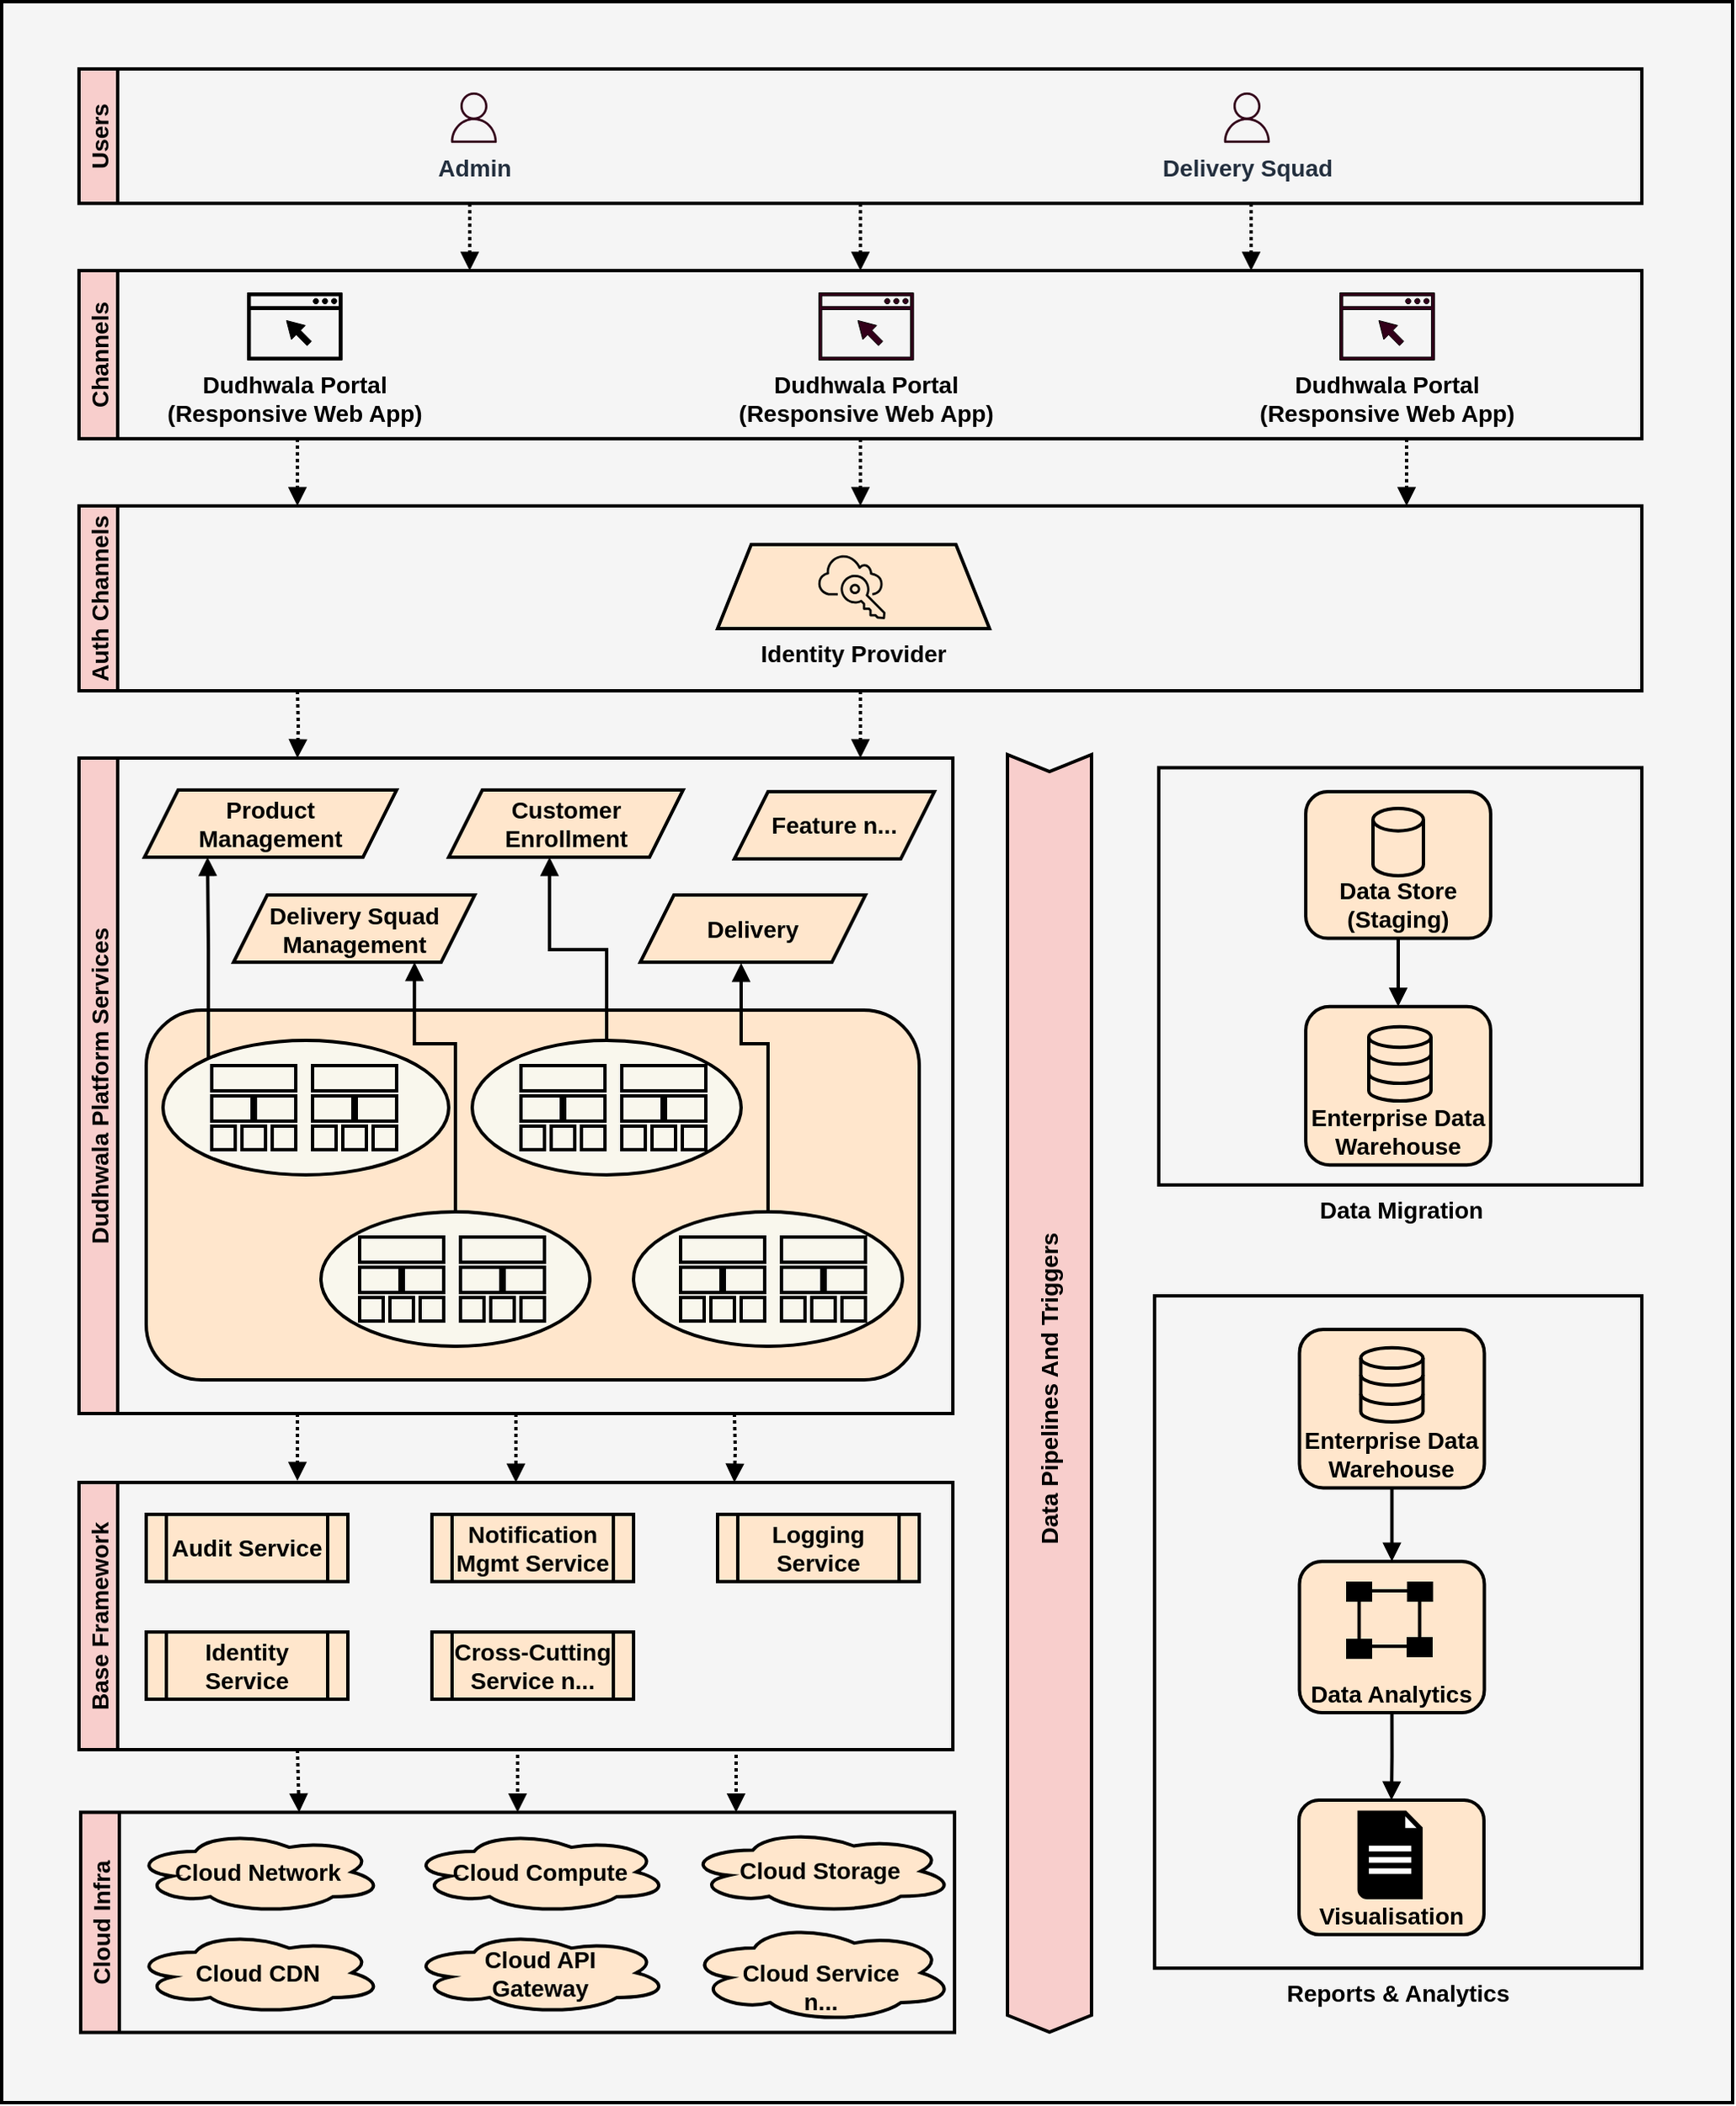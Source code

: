 <mxfile>
    <diagram id="JbyR6IlPqAX62n-xWFW8" name="Page-1">
        <mxGraphModel dx="556" dy="546" grid="1" gridSize="10" guides="1" tooltips="1" connect="1" arrows="1" fold="1" page="1" pageScale="1" pageWidth="827" pageHeight="1169" math="0" shadow="0">
            <root>
                <mxCell id="0"/>
                <mxCell id="1" parent="0"/>
                <mxCell id="o24XuK63UDQuEkNAiOs7-57" value="" style="rounded=0;whiteSpace=wrap;html=1;labelBorderColor=none;fillStyle=solid;strokeColor=#000000;strokeWidth=2;fontFamily=Helvetica;fontSize=14;fontColor=#333333;fillColor=#f5f5f5;fontStyle=1" parent="1" vertex="1">
                    <mxGeometry x="54" y="10" width="1030" height="1250" as="geometry"/>
                </mxCell>
                <mxCell id="dCYVfvfBqd2NlbiFJZVF-13" value="" style="edgeStyle=orthogonalEdgeStyle;rounded=0;orthogonalLoop=1;jettySize=auto;html=1;entryX=0.25;entryY=0;entryDx=0;entryDy=0;exitX=0.25;exitY=1;exitDx=0;exitDy=0;dashed=1;endArrow=block;endFill=1;sketch=0;fontFamily=Helvetica;fontSize=14;strokeColor=#000000;strokeWidth=2;dashPattern=1 1;fontStyle=1" parent="1" source="dCYVfvfBqd2NlbiFJZVF-7" target="dCYVfvfBqd2NlbiFJZVF-8" edge="1">
                    <mxGeometry relative="1" as="geometry"/>
                </mxCell>
                <mxCell id="dCYVfvfBqd2NlbiFJZVF-7" value="Users" style="swimlane;horizontal=0;fontStyle=1;sketch=0;fontFamily=Helvetica;fillColor=#f8cecc;strokeColor=#000000;fontSize=14;strokeWidth=2;" parent="1" vertex="1">
                    <mxGeometry x="100" y="50" width="930" height="80" as="geometry">
                        <mxRectangle x="100" y="50" width="30" height="60" as="alternateBounds"/>
                    </mxGeometry>
                </mxCell>
                <mxCell id="dCYVfvfBqd2NlbiFJZVF-23" value="Admin" style="sketch=0;outlineConnect=0;fontColor=#232F3E;gradientColor=none;fillColor=#33001A;strokeColor=#000000;dashed=0;verticalLabelPosition=bottom;verticalAlign=top;align=center;html=1;fontSize=14;fontStyle=1;aspect=fixed;pointerEvents=1;shape=mxgraph.aws4.user;fontFamily=Helvetica;strokeWidth=2;" parent="dCYVfvfBqd2NlbiFJZVF-7" vertex="1">
                    <mxGeometry x="220" y="14" width="30" height="30" as="geometry"/>
                </mxCell>
                <mxCell id="dCYVfvfBqd2NlbiFJZVF-24" value="Delivery Squad" style="sketch=0;outlineConnect=0;fontColor=#232F3E;gradientColor=none;fillColor=#33001A;strokeColor=#000000;dashed=0;verticalLabelPosition=bottom;verticalAlign=top;align=center;html=1;fontSize=14;fontStyle=1;aspect=fixed;pointerEvents=1;shape=mxgraph.aws4.user;fontFamily=Helvetica;strokeWidth=2;" parent="dCYVfvfBqd2NlbiFJZVF-7" vertex="1">
                    <mxGeometry x="680" y="14" width="30" height="30" as="geometry"/>
                </mxCell>
                <mxCell id="dCYVfvfBqd2NlbiFJZVF-8" value="Channels" style="swimlane;horizontal=0;fontStyle=1;sketch=0;fontFamily=Helvetica;fillColor=#f8cecc;strokeColor=#000000;fontSize=14;strokeWidth=2;" parent="1" vertex="1">
                    <mxGeometry x="100" y="170" width="930" height="100" as="geometry">
                        <mxRectangle x="100" y="170" width="30" height="60" as="alternateBounds"/>
                    </mxGeometry>
                </mxCell>
                <mxCell id="dCYVfvfBqd2NlbiFJZVF-32" value="Dudhwala Portal &lt;br&gt;(Responsive Web App)" style="sketch=0;pointerEvents=1;shadow=0;dashed=0;html=1;strokeColor=#000000;fillColor=#000000;aspect=fixed;labelPosition=center;verticalLabelPosition=bottom;verticalAlign=top;align=center;outlineConnect=0;shape=mxgraph.vvd.web_browser;fillStyle=solid;fontFamily=Helvetica;fontSize=14;strokeWidth=0.5;fontStyle=1" parent="dCYVfvfBqd2NlbiFJZVF-8" vertex="1">
                    <mxGeometry x="100" y="13" width="56.34" height="40" as="geometry"/>
                </mxCell>
                <mxCell id="o24XuK63UDQuEkNAiOs7-1" value="Dudhwala Portal&lt;br&gt;(Responsive Web App)" style="sketch=0;pointerEvents=1;shadow=0;dashed=0;html=1;strokeColor=#000000;fillColor=#33001A;aspect=fixed;labelPosition=center;verticalLabelPosition=bottom;verticalAlign=top;align=center;outlineConnect=0;shape=mxgraph.vvd.web_browser;fillStyle=solid;fontFamily=Helvetica;fontSize=14;strokeWidth=0.5;fontStyle=1" parent="dCYVfvfBqd2NlbiFJZVF-8" vertex="1">
                    <mxGeometry x="750" y="13" width="56.34" height="40" as="geometry"/>
                </mxCell>
                <mxCell id="o24XuK63UDQuEkNAiOs7-41" value="Dudhwala Portal&lt;br&gt;(Responsive Web App)" style="sketch=0;pointerEvents=1;shadow=0;dashed=0;html=1;strokeColor=#000000;fillColor=#33001A;aspect=fixed;labelPosition=center;verticalLabelPosition=bottom;verticalAlign=top;align=center;outlineConnect=0;shape=mxgraph.vvd.web_browser;fillStyle=solid;fontFamily=Helvetica;fontSize=14;strokeWidth=0.5;fontStyle=1" parent="dCYVfvfBqd2NlbiFJZVF-8" vertex="1">
                    <mxGeometry x="440" y="13" width="56.34" height="40" as="geometry"/>
                </mxCell>
                <mxCell id="dCYVfvfBqd2NlbiFJZVF-14" value="" style="edgeStyle=orthogonalEdgeStyle;rounded=0;orthogonalLoop=1;jettySize=auto;html=1;exitX=0.5;exitY=1;exitDx=0;exitDy=0;entryX=0.5;entryY=0;entryDx=0;entryDy=0;dashed=1;endArrow=block;endFill=1;sketch=0;fontFamily=Helvetica;fontSize=14;strokeColor=#000000;strokeWidth=2;dashPattern=1 1;fontStyle=1" parent="1" source="dCYVfvfBqd2NlbiFJZVF-7" target="dCYVfvfBqd2NlbiFJZVF-8" edge="1">
                    <mxGeometry relative="1" as="geometry">
                        <mxPoint x="240" y="150" as="sourcePoint"/>
                        <mxPoint x="290" y="160" as="targetPoint"/>
                        <Array as="points">
                            <mxPoint x="565" y="130"/>
                            <mxPoint x="565" y="170"/>
                        </Array>
                    </mxGeometry>
                </mxCell>
                <mxCell id="dCYVfvfBqd2NlbiFJZVF-16" value="Dudhwala Platform Services" style="swimlane;horizontal=0;fontStyle=1;fontSize=14;sketch=0;fontFamily=Helvetica;fillColor=#f8cecc;strokeColor=#000000;strokeWidth=2;" parent="1" vertex="1">
                    <mxGeometry x="100" y="460" width="520" height="390" as="geometry">
                        <mxRectangle x="100" y="170" width="30" height="60" as="alternateBounds"/>
                    </mxGeometry>
                </mxCell>
                <mxCell id="j7dnmn5wsTtFB2skk1Vw-63" value="Product &lt;br&gt;Management" style="shape=parallelogram;perimeter=parallelogramPerimeter;whiteSpace=wrap;html=1;fixedSize=1;rounded=0;glass=0;sketch=0;curveFitting=0.95;strokeWidth=2;fontFamily=Helvetica;fillColor=#ffe6cc;fontSize=14;strokeColor=#000000;fontStyle=1" parent="dCYVfvfBqd2NlbiFJZVF-16" vertex="1">
                    <mxGeometry x="39" y="19" width="150" height="40" as="geometry"/>
                </mxCell>
                <mxCell id="j7dnmn5wsTtFB2skk1Vw-64" value="Delivery Squad Management" style="shape=parallelogram;perimeter=parallelogramPerimeter;whiteSpace=wrap;html=1;fixedSize=1;rounded=0;glass=0;sketch=0;curveFitting=0.95;strokeWidth=2;fontFamily=Helvetica;fillColor=#ffe6cc;fontSize=14;strokeColor=#000000;fontStyle=1" parent="dCYVfvfBqd2NlbiFJZVF-16" vertex="1">
                    <mxGeometry x="92" y="81.5" width="143.5" height="40" as="geometry"/>
                </mxCell>
                <mxCell id="j7dnmn5wsTtFB2skk1Vw-65" value="Customer Enrollment" style="shape=parallelogram;perimeter=parallelogramPerimeter;whiteSpace=wrap;html=1;fixedSize=1;rounded=0;glass=0;sketch=0;curveFitting=0.95;strokeWidth=2;fontFamily=Helvetica;fillColor=#ffe6cc;fontSize=14;strokeColor=#000000;fontStyle=1" parent="dCYVfvfBqd2NlbiFJZVF-16" vertex="1">
                    <mxGeometry x="220" y="19" width="139.5" height="40" as="geometry"/>
                </mxCell>
                <mxCell id="j7dnmn5wsTtFB2skk1Vw-66" value="Delivery" style="shape=parallelogram;perimeter=parallelogramPerimeter;whiteSpace=wrap;html=1;fixedSize=1;rounded=0;glass=0;sketch=0;curveFitting=0.95;strokeWidth=2;fontFamily=Helvetica;fillColor=#ffe6cc;fontSize=14;strokeColor=#000000;fontStyle=1" parent="dCYVfvfBqd2NlbiFJZVF-16" vertex="1">
                    <mxGeometry x="334" y="81.5" width="134" height="40" as="geometry"/>
                </mxCell>
                <mxCell id="j7dnmn5wsTtFB2skk1Vw-1" value="" style="rounded=1;whiteSpace=wrap;html=1;sketch=0;spacing=2;strokeWidth=2;glass=0;curveFitting=0.95;fillColor=#ffe6cc;fontFamily=Helvetica;fontSize=14;strokeColor=#000000;fontStyle=1" parent="dCYVfvfBqd2NlbiFJZVF-16" vertex="1">
                    <mxGeometry x="40" y="150" width="460" height="220" as="geometry"/>
                </mxCell>
                <mxCell id="j7dnmn5wsTtFB2skk1Vw-67" value="" style="edgeStyle=orthogonalEdgeStyle;rounded=0;orthogonalLoop=1;jettySize=auto;html=1;sketch=0;fillColor=none;fontFamily=Helvetica;endArrow=block;endFill=1;fontSize=14;strokeColor=#000000;strokeWidth=2;fontStyle=1;exitX=0;exitY=0;exitDx=0;exitDy=0;entryX=0.25;entryY=1;entryDx=0;entryDy=0;" parent="dCYVfvfBqd2NlbiFJZVF-16" source="dCYVfvfBqd2NlbiFJZVF-63" target="j7dnmn5wsTtFB2skk1Vw-63" edge="1">
                    <mxGeometry relative="1" as="geometry">
                        <mxPoint x="120" y="160" as="sourcePoint"/>
                        <Array as="points">
                            <mxPoint x="77" y="180"/>
                            <mxPoint x="77" y="114"/>
                        </Array>
                    </mxGeometry>
                </mxCell>
                <mxCell id="dCYVfvfBqd2NlbiFJZVF-63" value="" style="ellipse;whiteSpace=wrap;html=1;sketch=0;fillStyle=solid;fontFamily=Helvetica;fontSize=14;fillColor=#f9f7ed;strokeColor=#000000;strokeWidth=2;fontStyle=1" parent="dCYVfvfBqd2NlbiFJZVF-16" vertex="1">
                    <mxGeometry x="50" y="168" width="170" height="80" as="geometry"/>
                </mxCell>
                <mxCell id="j7dnmn5wsTtFB2skk1Vw-2" value="" style="rounded=0;whiteSpace=wrap;html=1;sketch=0;fillColor=none;fontFamily=Helvetica;fontSize=14;strokeColor=#000000;strokeWidth=2;fontStyle=1" parent="dCYVfvfBqd2NlbiFJZVF-16" vertex="1">
                    <mxGeometry x="79" y="183" width="50" height="15" as="geometry"/>
                </mxCell>
                <mxCell id="j7dnmn5wsTtFB2skk1Vw-6" value="" style="rounded=0;whiteSpace=wrap;html=1;sketch=0;fillColor=none;fontFamily=Helvetica;fontSize=14;strokeColor=#000000;strokeWidth=2;fontStyle=1" parent="dCYVfvfBqd2NlbiFJZVF-16" vertex="1">
                    <mxGeometry x="79" y="201" width="24" height="15" as="geometry"/>
                </mxCell>
                <mxCell id="j7dnmn5wsTtFB2skk1Vw-7" value="" style="rounded=0;whiteSpace=wrap;html=1;sketch=0;fillColor=none;fontFamily=Helvetica;fontSize=14;strokeColor=#000000;strokeWidth=2;fontStyle=1" parent="dCYVfvfBqd2NlbiFJZVF-16" vertex="1">
                    <mxGeometry x="105" y="201" width="24" height="15" as="geometry"/>
                </mxCell>
                <mxCell id="j7dnmn5wsTtFB2skk1Vw-17" value="" style="rounded=0;whiteSpace=wrap;html=1;sketch=0;fillColor=none;fontFamily=Helvetica;fontSize=14;strokeColor=#000000;strokeWidth=2;fontStyle=1" parent="dCYVfvfBqd2NlbiFJZVF-16" vertex="1">
                    <mxGeometry x="139" y="183" width="50" height="15" as="geometry"/>
                </mxCell>
                <mxCell id="j7dnmn5wsTtFB2skk1Vw-18" value="" style="rounded=0;whiteSpace=wrap;html=1;sketch=0;fillColor=none;fontFamily=Helvetica;fontSize=14;strokeColor=#000000;strokeWidth=2;fontStyle=1" parent="dCYVfvfBqd2NlbiFJZVF-16" vertex="1">
                    <mxGeometry x="139" y="201" width="24" height="15" as="geometry"/>
                </mxCell>
                <mxCell id="j7dnmn5wsTtFB2skk1Vw-19" value="" style="rounded=0;whiteSpace=wrap;html=1;sketch=0;fillColor=none;fontFamily=Helvetica;fontSize=14;strokeColor=#000000;strokeWidth=2;fontStyle=1" parent="dCYVfvfBqd2NlbiFJZVF-16" vertex="1">
                    <mxGeometry x="165" y="201" width="24" height="15" as="geometry"/>
                </mxCell>
                <mxCell id="j7dnmn5wsTtFB2skk1Vw-20" value="" style="rounded=0;whiteSpace=wrap;html=1;sketch=0;fillColor=none;fontFamily=Helvetica;fontSize=14;strokeColor=#000000;strokeWidth=2;fontStyle=1" parent="dCYVfvfBqd2NlbiFJZVF-16" vertex="1">
                    <mxGeometry x="139" y="219" width="14" height="14" as="geometry"/>
                </mxCell>
                <mxCell id="j7dnmn5wsTtFB2skk1Vw-21" value="" style="rounded=0;whiteSpace=wrap;html=1;sketch=0;fillColor=none;fontFamily=Helvetica;fontSize=14;strokeColor=#000000;strokeWidth=2;fontStyle=1" parent="dCYVfvfBqd2NlbiFJZVF-16" vertex="1">
                    <mxGeometry x="157" y="219" width="14" height="14" as="geometry"/>
                </mxCell>
                <mxCell id="j7dnmn5wsTtFB2skk1Vw-22" value="" style="rounded=0;whiteSpace=wrap;html=1;sketch=0;fillColor=none;fontFamily=Helvetica;fontSize=14;strokeColor=#000000;strokeWidth=2;fontStyle=1" parent="dCYVfvfBqd2NlbiFJZVF-16" vertex="1">
                    <mxGeometry x="175" y="219" width="14" height="14" as="geometry"/>
                </mxCell>
                <mxCell id="o24XuK63UDQuEkNAiOs7-49" style="edgeStyle=orthogonalEdgeStyle;rounded=0;sketch=0;orthogonalLoop=1;jettySize=auto;html=1;exitX=0.5;exitY=0;exitDx=0;exitDy=0;strokeColor=#000000;strokeWidth=2;fontFamily=Helvetica;fontSize=14;fontColor=default;endArrow=block;endFill=1;fontStyle=1;" parent="dCYVfvfBqd2NlbiFJZVF-16" source="j7dnmn5wsTtFB2skk1Vw-23" edge="1">
                    <mxGeometry relative="1" as="geometry">
                        <mxPoint x="280" y="59" as="targetPoint"/>
                        <Array as="points">
                            <mxPoint x="314" y="114"/>
                            <mxPoint x="280" y="114"/>
                            <mxPoint x="280" y="59"/>
                        </Array>
                    </mxGeometry>
                </mxCell>
                <mxCell id="j7dnmn5wsTtFB2skk1Vw-23" value="" style="ellipse;whiteSpace=wrap;html=1;sketch=0;fillStyle=solid;fontFamily=Helvetica;fontSize=14;fillColor=#f9f7ed;direction=east;strokeColor=#000000;strokeWidth=2;fontStyle=1" parent="dCYVfvfBqd2NlbiFJZVF-16" vertex="1">
                    <mxGeometry x="234" y="168" width="160" height="80" as="geometry"/>
                </mxCell>
                <mxCell id="j7dnmn5wsTtFB2skk1Vw-24" value="" style="rounded=0;whiteSpace=wrap;html=1;sketch=0;fillColor=none;fontFamily=Helvetica;fontSize=14;strokeColor=#000000;strokeWidth=2;fontStyle=1" parent="dCYVfvfBqd2NlbiFJZVF-16" vertex="1">
                    <mxGeometry x="263" y="183" width="50" height="15" as="geometry"/>
                </mxCell>
                <mxCell id="j7dnmn5wsTtFB2skk1Vw-25" value="" style="rounded=0;whiteSpace=wrap;html=1;sketch=0;fillColor=none;fontFamily=Helvetica;fontSize=14;strokeColor=#000000;strokeWidth=2;fontStyle=1" parent="dCYVfvfBqd2NlbiFJZVF-16" vertex="1">
                    <mxGeometry x="263" y="201" width="24" height="15" as="geometry"/>
                </mxCell>
                <mxCell id="j7dnmn5wsTtFB2skk1Vw-26" value="" style="rounded=0;whiteSpace=wrap;html=1;sketch=0;fillColor=none;fontFamily=Helvetica;fontSize=14;strokeColor=#000000;strokeWidth=2;fontStyle=1" parent="dCYVfvfBqd2NlbiFJZVF-16" vertex="1">
                    <mxGeometry x="289" y="201" width="24" height="15" as="geometry"/>
                </mxCell>
                <mxCell id="j7dnmn5wsTtFB2skk1Vw-27" value="" style="rounded=0;whiteSpace=wrap;html=1;sketch=0;fillColor=none;fontFamily=Helvetica;fontSize=14;strokeColor=#000000;strokeWidth=2;fontStyle=1" parent="dCYVfvfBqd2NlbiFJZVF-16" vertex="1">
                    <mxGeometry x="323" y="183" width="50" height="15" as="geometry"/>
                </mxCell>
                <mxCell id="j7dnmn5wsTtFB2skk1Vw-28" value="" style="rounded=0;whiteSpace=wrap;html=1;sketch=0;fillColor=none;fontFamily=Helvetica;fontSize=14;strokeColor=#000000;strokeWidth=2;fontStyle=1" parent="dCYVfvfBqd2NlbiFJZVF-16" vertex="1">
                    <mxGeometry x="323" y="201" width="24" height="15" as="geometry"/>
                </mxCell>
                <mxCell id="j7dnmn5wsTtFB2skk1Vw-29" value="" style="rounded=0;whiteSpace=wrap;html=1;sketch=0;fillColor=none;fontFamily=Helvetica;fontSize=14;strokeColor=#000000;strokeWidth=2;fontStyle=1" parent="dCYVfvfBqd2NlbiFJZVF-16" vertex="1">
                    <mxGeometry x="349" y="201" width="24" height="15" as="geometry"/>
                </mxCell>
                <mxCell id="j7dnmn5wsTtFB2skk1Vw-30" value="" style="rounded=0;whiteSpace=wrap;html=1;sketch=0;fillColor=none;fontFamily=Helvetica;fontSize=14;strokeColor=#000000;strokeWidth=2;fontStyle=1" parent="dCYVfvfBqd2NlbiFJZVF-16" vertex="1">
                    <mxGeometry x="323" y="219" width="14" height="14" as="geometry"/>
                </mxCell>
                <mxCell id="j7dnmn5wsTtFB2skk1Vw-31" value="" style="rounded=0;whiteSpace=wrap;html=1;sketch=0;fillColor=none;fontFamily=Helvetica;fontSize=14;strokeColor=#000000;strokeWidth=2;fontStyle=1" parent="dCYVfvfBqd2NlbiFJZVF-16" vertex="1">
                    <mxGeometry x="341" y="219" width="14" height="14" as="geometry"/>
                </mxCell>
                <mxCell id="j7dnmn5wsTtFB2skk1Vw-32" value="" style="rounded=0;whiteSpace=wrap;html=1;sketch=0;fillColor=none;fontFamily=Helvetica;fontSize=14;strokeColor=#000000;strokeWidth=2;fontStyle=1" parent="dCYVfvfBqd2NlbiFJZVF-16" vertex="1">
                    <mxGeometry x="359" y="219" width="14" height="14" as="geometry"/>
                </mxCell>
                <mxCell id="j7dnmn5wsTtFB2skk1Vw-33" value="" style="rounded=0;whiteSpace=wrap;html=1;sketch=0;fillColor=none;fontFamily=Helvetica;fontSize=14;strokeColor=#000000;strokeWidth=2;fontStyle=1" parent="dCYVfvfBqd2NlbiFJZVF-16" vertex="1">
                    <mxGeometry x="263" y="219" width="14" height="14" as="geometry"/>
                </mxCell>
                <mxCell id="j7dnmn5wsTtFB2skk1Vw-34" value="" style="rounded=0;whiteSpace=wrap;html=1;sketch=0;fillColor=none;fontFamily=Helvetica;fontSize=14;strokeColor=#000000;strokeWidth=2;fontStyle=1" parent="dCYVfvfBqd2NlbiFJZVF-16" vertex="1">
                    <mxGeometry x="281" y="219" width="14" height="14" as="geometry"/>
                </mxCell>
                <mxCell id="j7dnmn5wsTtFB2skk1Vw-35" value="" style="rounded=0;whiteSpace=wrap;html=1;sketch=0;fillColor=none;fontFamily=Helvetica;fontSize=14;strokeColor=#000000;strokeWidth=2;fontStyle=1" parent="dCYVfvfBqd2NlbiFJZVF-16" vertex="1">
                    <mxGeometry x="299" y="219" width="14" height="14" as="geometry"/>
                </mxCell>
                <mxCell id="j7dnmn5wsTtFB2skk1Vw-68" value="" style="edgeStyle=orthogonalEdgeStyle;rounded=0;orthogonalLoop=1;jettySize=auto;html=1;entryX=0.75;entryY=1;entryDx=0;entryDy=0;sketch=0;fillColor=none;fontFamily=Helvetica;endArrow=block;endFill=1;fontSize=14;strokeColor=#000000;strokeWidth=2;fontStyle=1" parent="dCYVfvfBqd2NlbiFJZVF-16" source="j7dnmn5wsTtFB2skk1Vw-36" target="j7dnmn5wsTtFB2skk1Vw-64" edge="1">
                    <mxGeometry relative="1" as="geometry">
                        <Array as="points">
                            <mxPoint x="224" y="170"/>
                            <mxPoint x="200" y="170"/>
                        </Array>
                    </mxGeometry>
                </mxCell>
                <mxCell id="j7dnmn5wsTtFB2skk1Vw-36" value="" style="ellipse;whiteSpace=wrap;html=1;sketch=0;fillStyle=solid;fontFamily=Helvetica;fontSize=14;fillColor=#f9f7ed;strokeColor=#000000;strokeWidth=2;fontStyle=1" parent="dCYVfvfBqd2NlbiFJZVF-16" vertex="1">
                    <mxGeometry x="144" y="270" width="160" height="80" as="geometry"/>
                </mxCell>
                <mxCell id="j7dnmn5wsTtFB2skk1Vw-37" value="" style="rounded=0;whiteSpace=wrap;html=1;sketch=0;fillColor=none;fontFamily=Helvetica;fontSize=14;strokeColor=#000000;strokeWidth=2;fontStyle=1" parent="dCYVfvfBqd2NlbiFJZVF-16" vertex="1">
                    <mxGeometry x="167" y="285" width="50" height="15" as="geometry"/>
                </mxCell>
                <mxCell id="j7dnmn5wsTtFB2skk1Vw-38" value="" style="rounded=0;whiteSpace=wrap;html=1;sketch=0;fillColor=none;fontFamily=Helvetica;fontSize=14;strokeColor=#000000;strokeWidth=2;fontStyle=1" parent="dCYVfvfBqd2NlbiFJZVF-16" vertex="1">
                    <mxGeometry x="167" y="303" width="24" height="15" as="geometry"/>
                </mxCell>
                <mxCell id="j7dnmn5wsTtFB2skk1Vw-39" value="" style="rounded=0;whiteSpace=wrap;html=1;sketch=0;fillColor=none;fontFamily=Helvetica;fontSize=14;strokeColor=#000000;strokeWidth=2;fontStyle=1" parent="dCYVfvfBqd2NlbiFJZVF-16" vertex="1">
                    <mxGeometry x="193" y="303" width="24" height="15" as="geometry"/>
                </mxCell>
                <mxCell id="j7dnmn5wsTtFB2skk1Vw-40" value="" style="rounded=0;whiteSpace=wrap;html=1;sketch=0;fillColor=none;fontFamily=Helvetica;fontSize=14;strokeColor=#000000;strokeWidth=2;fontStyle=1" parent="dCYVfvfBqd2NlbiFJZVF-16" vertex="1">
                    <mxGeometry x="227" y="285" width="50" height="15" as="geometry"/>
                </mxCell>
                <mxCell id="j7dnmn5wsTtFB2skk1Vw-41" value="" style="rounded=0;whiteSpace=wrap;html=1;sketch=0;fillColor=none;fontFamily=Helvetica;fontSize=14;strokeColor=#000000;strokeWidth=2;fontStyle=1" parent="dCYVfvfBqd2NlbiFJZVF-16" vertex="1">
                    <mxGeometry x="227" y="303" width="24" height="15" as="geometry"/>
                </mxCell>
                <mxCell id="j7dnmn5wsTtFB2skk1Vw-42" value="" style="rounded=0;whiteSpace=wrap;html=1;sketch=0;fillColor=none;fontFamily=Helvetica;fontSize=14;strokeColor=#000000;strokeWidth=2;fontStyle=1" parent="dCYVfvfBqd2NlbiFJZVF-16" vertex="1">
                    <mxGeometry x="253" y="303" width="24" height="15" as="geometry"/>
                </mxCell>
                <mxCell id="j7dnmn5wsTtFB2skk1Vw-43" value="" style="rounded=0;whiteSpace=wrap;html=1;sketch=0;fillColor=none;fontFamily=Helvetica;fontSize=14;strokeColor=#000000;strokeWidth=2;fontStyle=1" parent="dCYVfvfBqd2NlbiFJZVF-16" vertex="1">
                    <mxGeometry x="227" y="321" width="14" height="14" as="geometry"/>
                </mxCell>
                <mxCell id="j7dnmn5wsTtFB2skk1Vw-44" value="" style="rounded=0;whiteSpace=wrap;html=1;sketch=0;fillColor=none;fontFamily=Helvetica;fontSize=14;strokeColor=#000000;strokeWidth=2;fontStyle=1" parent="dCYVfvfBqd2NlbiFJZVF-16" vertex="1">
                    <mxGeometry x="245" y="321" width="14" height="14" as="geometry"/>
                </mxCell>
                <mxCell id="j7dnmn5wsTtFB2skk1Vw-45" value="" style="rounded=0;whiteSpace=wrap;html=1;sketch=0;fillColor=none;fontFamily=Helvetica;fontSize=14;strokeColor=#000000;strokeWidth=2;fontStyle=1" parent="dCYVfvfBqd2NlbiFJZVF-16" vertex="1">
                    <mxGeometry x="263" y="321" width="14" height="14" as="geometry"/>
                </mxCell>
                <mxCell id="j7dnmn5wsTtFB2skk1Vw-46" value="" style="rounded=0;whiteSpace=wrap;html=1;sketch=0;fillColor=none;fontFamily=Helvetica;fontSize=14;strokeColor=#000000;strokeWidth=2;fontStyle=1" parent="dCYVfvfBqd2NlbiFJZVF-16" vertex="1">
                    <mxGeometry x="167" y="321" width="14" height="14" as="geometry"/>
                </mxCell>
                <mxCell id="j7dnmn5wsTtFB2skk1Vw-47" value="" style="rounded=0;whiteSpace=wrap;html=1;sketch=0;fillColor=none;fontFamily=Helvetica;fontSize=14;strokeColor=#000000;strokeWidth=2;fontStyle=1" parent="dCYVfvfBqd2NlbiFJZVF-16" vertex="1">
                    <mxGeometry x="185" y="321" width="14" height="14" as="geometry"/>
                </mxCell>
                <mxCell id="j7dnmn5wsTtFB2skk1Vw-48" value="" style="rounded=0;whiteSpace=wrap;html=1;sketch=0;fillColor=none;fontFamily=Helvetica;fontSize=14;strokeColor=#000000;strokeWidth=2;fontStyle=1" parent="dCYVfvfBqd2NlbiFJZVF-16" vertex="1">
                    <mxGeometry x="203" y="321" width="14" height="14" as="geometry"/>
                </mxCell>
                <mxCell id="j7dnmn5wsTtFB2skk1Vw-8" value="" style="rounded=0;whiteSpace=wrap;html=1;sketch=0;fillColor=none;fontFamily=Helvetica;fontSize=14;strokeColor=#000000;strokeWidth=2;fontStyle=1" parent="dCYVfvfBqd2NlbiFJZVF-16" vertex="1">
                    <mxGeometry x="79" y="219" width="14" height="14" as="geometry"/>
                </mxCell>
                <mxCell id="j7dnmn5wsTtFB2skk1Vw-9" value="" style="rounded=0;whiteSpace=wrap;html=1;sketch=0;fillColor=none;fontFamily=Helvetica;fontSize=14;strokeColor=#000000;strokeWidth=2;fontStyle=1" parent="dCYVfvfBqd2NlbiFJZVF-16" vertex="1">
                    <mxGeometry x="97" y="219" width="14" height="14" as="geometry"/>
                </mxCell>
                <mxCell id="j7dnmn5wsTtFB2skk1Vw-10" value="" style="rounded=0;whiteSpace=wrap;html=1;sketch=0;fillColor=none;fontFamily=Helvetica;fontSize=14;strokeColor=#000000;strokeWidth=2;fontStyle=1" parent="dCYVfvfBqd2NlbiFJZVF-16" vertex="1">
                    <mxGeometry x="115" y="219" width="14" height="14" as="geometry"/>
                </mxCell>
                <mxCell id="j7dnmn5wsTtFB2skk1Vw-50" value="" style="ellipse;whiteSpace=wrap;html=1;sketch=0;fillStyle=solid;fontFamily=Helvetica;fontSize=14;fillColor=#f9f7ed;strokeColor=#000000;strokeWidth=2;fontStyle=1" parent="dCYVfvfBqd2NlbiFJZVF-16" vertex="1">
                    <mxGeometry x="330" y="270" width="160" height="80" as="geometry"/>
                </mxCell>
                <mxCell id="j7dnmn5wsTtFB2skk1Vw-51" value="" style="rounded=0;whiteSpace=wrap;html=1;sketch=0;fillColor=none;fontFamily=Helvetica;fontSize=14;strokeColor=#000000;strokeWidth=2;fontStyle=1" parent="dCYVfvfBqd2NlbiFJZVF-16" vertex="1">
                    <mxGeometry x="358" y="285" width="50" height="15" as="geometry"/>
                </mxCell>
                <mxCell id="j7dnmn5wsTtFB2skk1Vw-52" value="" style="rounded=0;whiteSpace=wrap;html=1;sketch=0;fillColor=none;fontFamily=Helvetica;fontSize=14;strokeColor=#000000;strokeWidth=2;fontStyle=1" parent="dCYVfvfBqd2NlbiFJZVF-16" vertex="1">
                    <mxGeometry x="358" y="303" width="24" height="15" as="geometry"/>
                </mxCell>
                <mxCell id="j7dnmn5wsTtFB2skk1Vw-53" value="" style="rounded=0;whiteSpace=wrap;html=1;sketch=0;fillColor=none;fontFamily=Helvetica;fontSize=14;strokeColor=#000000;strokeWidth=2;fontStyle=1" parent="dCYVfvfBqd2NlbiFJZVF-16" vertex="1">
                    <mxGeometry x="384" y="303" width="24" height="15" as="geometry"/>
                </mxCell>
                <mxCell id="j7dnmn5wsTtFB2skk1Vw-54" value="" style="rounded=0;whiteSpace=wrap;html=1;sketch=0;fillColor=none;fontFamily=Helvetica;fontSize=14;strokeColor=#000000;strokeWidth=2;fontStyle=1" parent="dCYVfvfBqd2NlbiFJZVF-16" vertex="1">
                    <mxGeometry x="418" y="285" width="50" height="15" as="geometry"/>
                </mxCell>
                <mxCell id="j7dnmn5wsTtFB2skk1Vw-55" value="" style="rounded=0;whiteSpace=wrap;html=1;sketch=0;fillColor=none;fontFamily=Helvetica;fontSize=14;strokeColor=#000000;strokeWidth=2;fontStyle=1" parent="dCYVfvfBqd2NlbiFJZVF-16" vertex="1">
                    <mxGeometry x="418" y="303" width="24" height="15" as="geometry"/>
                </mxCell>
                <mxCell id="j7dnmn5wsTtFB2skk1Vw-56" value="" style="rounded=0;whiteSpace=wrap;html=1;sketch=0;fillColor=none;fontFamily=Helvetica;fontSize=14;strokeColor=#000000;strokeWidth=2;fontStyle=1" parent="dCYVfvfBqd2NlbiFJZVF-16" vertex="1">
                    <mxGeometry x="444" y="303" width="24" height="15" as="geometry"/>
                </mxCell>
                <mxCell id="j7dnmn5wsTtFB2skk1Vw-57" value="" style="rounded=0;whiteSpace=wrap;html=1;sketch=0;fillColor=none;fontFamily=Helvetica;fontSize=14;strokeColor=#000000;strokeWidth=2;fontStyle=1" parent="dCYVfvfBqd2NlbiFJZVF-16" vertex="1">
                    <mxGeometry x="418" y="321" width="14" height="14" as="geometry"/>
                </mxCell>
                <mxCell id="j7dnmn5wsTtFB2skk1Vw-58" value="" style="rounded=0;whiteSpace=wrap;html=1;sketch=0;fillColor=none;fontFamily=Helvetica;fontSize=14;strokeColor=#000000;strokeWidth=2;fontStyle=1" parent="dCYVfvfBqd2NlbiFJZVF-16" vertex="1">
                    <mxGeometry x="436" y="321" width="14" height="14" as="geometry"/>
                </mxCell>
                <mxCell id="j7dnmn5wsTtFB2skk1Vw-59" value="" style="rounded=0;whiteSpace=wrap;html=1;sketch=0;fillColor=none;fontFamily=Helvetica;fontSize=14;strokeColor=#000000;strokeWidth=2;fontStyle=1" parent="dCYVfvfBqd2NlbiFJZVF-16" vertex="1">
                    <mxGeometry x="454" y="321" width="14" height="14" as="geometry"/>
                </mxCell>
                <mxCell id="j7dnmn5wsTtFB2skk1Vw-60" value="" style="rounded=0;whiteSpace=wrap;html=1;sketch=0;fillColor=none;fontFamily=Helvetica;fontSize=14;strokeColor=#000000;strokeWidth=2;fontStyle=1" parent="dCYVfvfBqd2NlbiFJZVF-16" vertex="1">
                    <mxGeometry x="358" y="321" width="14" height="14" as="geometry"/>
                </mxCell>
                <mxCell id="j7dnmn5wsTtFB2skk1Vw-61" value="" style="rounded=0;whiteSpace=wrap;html=1;sketch=0;fillColor=none;fontFamily=Helvetica;fontSize=14;strokeColor=#000000;strokeWidth=2;fontStyle=1" parent="dCYVfvfBqd2NlbiFJZVF-16" vertex="1">
                    <mxGeometry x="376" y="321" width="14" height="14" as="geometry"/>
                </mxCell>
                <mxCell id="j7dnmn5wsTtFB2skk1Vw-62" value="" style="rounded=0;whiteSpace=wrap;html=1;sketch=0;fillColor=none;fontFamily=Helvetica;fontSize=14;strokeColor=#000000;strokeWidth=2;fontStyle=1" parent="dCYVfvfBqd2NlbiFJZVF-16" vertex="1">
                    <mxGeometry x="394" y="321" width="14" height="14" as="geometry"/>
                </mxCell>
                <mxCell id="j7dnmn5wsTtFB2skk1Vw-70" value="" style="edgeStyle=orthogonalEdgeStyle;rounded=0;orthogonalLoop=1;jettySize=auto;html=1;exitX=0.5;exitY=0;exitDx=0;exitDy=0;sketch=0;fillColor=none;fontFamily=Helvetica;endArrow=block;endFill=1;fontSize=14;strokeColor=#000000;strokeWidth=2;fontStyle=1;" parent="dCYVfvfBqd2NlbiFJZVF-16" source="j7dnmn5wsTtFB2skk1Vw-50" edge="1">
                    <mxGeometry relative="1" as="geometry">
                        <mxPoint x="324" y="178" as="sourcePoint"/>
                        <mxPoint x="394" y="122" as="targetPoint"/>
                        <Array as="points">
                            <mxPoint x="410" y="170"/>
                            <mxPoint x="394" y="170"/>
                        </Array>
                    </mxGeometry>
                </mxCell>
                <mxCell id="dCYVfvfBqd2NlbiFJZVF-20" value="" style="edgeStyle=orthogonalEdgeStyle;rounded=0;orthogonalLoop=1;jettySize=auto;html=1;dashed=1;endArrow=block;endFill=1;sketch=0;fontFamily=Helvetica;fontSize=14;strokeColor=#000000;strokeWidth=2;dashPattern=1 1;fontStyle=1" parent="1" edge="1">
                    <mxGeometry relative="1" as="geometry">
                        <mxPoint x="230" y="270" as="sourcePoint"/>
                        <mxPoint x="230" y="310" as="targetPoint"/>
                        <Array as="points">
                            <mxPoint x="230" y="310"/>
                        </Array>
                    </mxGeometry>
                </mxCell>
                <mxCell id="dCYVfvfBqd2NlbiFJZVF-21" value="" style="edgeStyle=orthogonalEdgeStyle;rounded=0;orthogonalLoop=1;jettySize=auto;html=1;dashed=1;endArrow=block;endFill=1;sketch=0;fontFamily=Helvetica;fontSize=14;strokeColor=#000000;strokeWidth=2;dashPattern=1 1;fontStyle=1" parent="1" edge="1">
                    <mxGeometry relative="1" as="geometry">
                        <mxPoint x="890" y="270" as="sourcePoint"/>
                        <mxPoint x="890" y="310" as="targetPoint"/>
                        <Array as="points">
                            <mxPoint x="890" y="270"/>
                        </Array>
                    </mxGeometry>
                </mxCell>
                <mxCell id="dCYVfvfBqd2NlbiFJZVF-22" value="" style="edgeStyle=orthogonalEdgeStyle;rounded=0;orthogonalLoop=1;jettySize=auto;html=1;dashed=1;endArrow=block;endFill=1;sketch=0;fontFamily=Helvetica;fontSize=14;strokeColor=#000000;entryX=0.5;entryY=0;entryDx=0;entryDy=0;strokeWidth=2;dashPattern=1 1;fontStyle=1" parent="1" target="dCYVfvfBqd2NlbiFJZVF-45" edge="1">
                    <mxGeometry relative="1" as="geometry">
                        <mxPoint x="565" y="270" as="sourcePoint"/>
                        <mxPoint x="490" y="310" as="targetPoint"/>
                        <Array as="points">
                            <mxPoint x="565" y="290"/>
                            <mxPoint x="565" y="290"/>
                        </Array>
                    </mxGeometry>
                </mxCell>
                <mxCell id="dCYVfvfBqd2NlbiFJZVF-44" value="" style="edgeStyle=orthogonalEdgeStyle;rounded=0;orthogonalLoop=1;jettySize=auto;html=1;exitX=0.75;exitY=1;exitDx=0;exitDy=0;entryX=0.75;entryY=0;entryDx=0;entryDy=0;dashed=1;endArrow=block;endFill=1;sketch=0;fontFamily=Helvetica;fontSize=14;strokeColor=#000000;strokeWidth=2;dashPattern=1 1;fontStyle=1" parent="1" source="dCYVfvfBqd2NlbiFJZVF-7" target="dCYVfvfBqd2NlbiFJZVF-8" edge="1">
                    <mxGeometry relative="1" as="geometry">
                        <mxPoint x="370" y="140" as="sourcePoint"/>
                        <mxPoint x="370" y="180" as="targetPoint"/>
                        <Array as="points">
                            <mxPoint x="798" y="140"/>
                            <mxPoint x="798" y="140"/>
                        </Array>
                    </mxGeometry>
                </mxCell>
                <mxCell id="dCYVfvfBqd2NlbiFJZVF-45" value="Auth Channels" style="swimlane;horizontal=0;fontStyle=1;sketch=0;fontFamily=Helvetica;fillColor=#f8cecc;strokeColor=#000000;fontSize=14;strokeWidth=2;" parent="1" vertex="1">
                    <mxGeometry x="100" y="310" width="930" height="110" as="geometry">
                        <mxRectangle x="100" y="170" width="30" height="60" as="alternateBounds"/>
                    </mxGeometry>
                </mxCell>
                <mxCell id="dCYVfvfBqd2NlbiFJZVF-51" value="Identity Provider" style="shape=trapezoid;perimeter=trapezoidPerimeter;whiteSpace=wrap;html=1;fixedSize=1;sketch=0;fillStyle=solid;strokeColor=#000000;fillColor=#ffe6cc;labelPosition=center;verticalLabelPosition=bottom;align=center;verticalAlign=top;fontFamily=Helvetica;fontSize=14;strokeWidth=2;fontStyle=1;" parent="dCYVfvfBqd2NlbiFJZVF-45" vertex="1">
                    <mxGeometry x="380" y="23" width="161.83" height="50" as="geometry"/>
                </mxCell>
                <mxCell id="o24XuK63UDQuEkNAiOs7-44" value="" style="sketch=0;points=[[0,0,0],[0.25,0,0],[0.5,0,0],[0.75,0,0],[1,0,0],[0,1,0],[0.25,1,0],[0.5,1,0],[0.75,1,0],[1,1,0],[0,0.25,0],[0,0.5,0],[0,0.75,0],[1,0.25,0],[1,0.5,0],[1,0.75,0]];outlineConnect=0;fontColor=#232F3E;gradientColor=none;gradientDirection=north;fillColor=none;strokeColor=#000000;dashed=0;verticalLabelPosition=bottom;verticalAlign=top;align=center;html=1;fontSize=14;fontStyle=1;aspect=fixed;shape=mxgraph.aws4.resourceIcon;resIcon=mxgraph.aws4.single_sign_on;labelBorderColor=none;fillStyle=auto;strokeWidth=2;fontFamily=Helvetica;" parent="dCYVfvfBqd2NlbiFJZVF-45" vertex="1">
                    <mxGeometry x="434.91" y="23" width="50" height="50" as="geometry"/>
                </mxCell>
                <mxCell id="dCYVfvfBqd2NlbiFJZVF-53" value="" style="edgeStyle=orthogonalEdgeStyle;rounded=0;orthogonalLoop=1;jettySize=auto;html=1;entryX=0.25;entryY=0;entryDx=0;entryDy=0;dashed=1;endArrow=block;endFill=1;sketch=0;fontFamily=Helvetica;fontSize=14;strokeColor=#000000;strokeWidth=2;dashPattern=1 1;fontStyle=1" parent="1" target="dCYVfvfBqd2NlbiFJZVF-16" edge="1">
                    <mxGeometry relative="1" as="geometry">
                        <mxPoint x="230" y="420" as="sourcePoint"/>
                        <mxPoint x="240" y="320" as="targetPoint"/>
                    </mxGeometry>
                </mxCell>
                <mxCell id="dCYVfvfBqd2NlbiFJZVF-54" value="" style="edgeStyle=orthogonalEdgeStyle;rounded=0;orthogonalLoop=1;jettySize=auto;html=1;dashed=1;endArrow=block;endFill=1;exitX=0.5;exitY=1;exitDx=0;exitDy=0;sketch=0;fontFamily=Helvetica;fontSize=14;strokeColor=#000000;strokeWidth=2;dashPattern=1 1;fontStyle=1" parent="1" source="dCYVfvfBqd2NlbiFJZVF-45" edge="1">
                    <mxGeometry relative="1" as="geometry">
                        <mxPoint x="240" y="440" as="sourcePoint"/>
                        <mxPoint x="565" y="460" as="targetPoint"/>
                    </mxGeometry>
                </mxCell>
                <mxCell id="j7dnmn5wsTtFB2skk1Vw-139" value="Base Framework" style="swimlane;horizontal=0;fontStyle=1;sketch=0;fontFamily=Helvetica;startSize=23;fillColor=#f8cecc;strokeColor=#000000;fontSize=14;strokeWidth=2;" parent="1" vertex="1">
                    <mxGeometry x="100" y="891" width="520" height="159" as="geometry">
                        <mxRectangle x="100" y="170" width="30" height="60" as="alternateBounds"/>
                    </mxGeometry>
                </mxCell>
                <mxCell id="j7dnmn5wsTtFB2skk1Vw-146" value="Notification Mgmt Service" style="shape=process;whiteSpace=wrap;html=1;backgroundOutline=1;rounded=0;glass=0;sketch=0;curveFitting=0.95;fontFamily=Helvetica;strokeWidth=2;fillColor=#ffe6cc;fontSize=14;strokeColor=#000000;fontStyle=1;" parent="j7dnmn5wsTtFB2skk1Vw-139" vertex="1">
                    <mxGeometry x="210" y="19" width="120" height="40" as="geometry"/>
                </mxCell>
                <mxCell id="j7dnmn5wsTtFB2skk1Vw-148" value="Audit Service" style="shape=process;whiteSpace=wrap;html=1;backgroundOutline=1;rounded=0;glass=0;sketch=0;curveFitting=0.95;fontFamily=Helvetica;strokeWidth=2;fillColor=#ffe6cc;fontSize=14;strokeColor=#000000;fontStyle=1;" parent="j7dnmn5wsTtFB2skk1Vw-139" vertex="1">
                    <mxGeometry x="40" y="19" width="120" height="40" as="geometry"/>
                </mxCell>
                <mxCell id="j7dnmn5wsTtFB2skk1Vw-151" value="Logging Service" style="shape=process;whiteSpace=wrap;html=1;backgroundOutline=1;rounded=0;glass=0;sketch=0;curveFitting=0.95;fontFamily=Helvetica;strokeWidth=2;fillColor=#ffe6cc;fontSize=14;strokeColor=#000000;fontStyle=1;" parent="j7dnmn5wsTtFB2skk1Vw-139" vertex="1">
                    <mxGeometry x="380" y="19" width="120" height="40" as="geometry"/>
                </mxCell>
                <mxCell id="j7dnmn5wsTtFB2skk1Vw-153" value="Identity Service" style="shape=process;whiteSpace=wrap;html=1;backgroundOutline=1;rounded=0;glass=0;sketch=0;curveFitting=0.95;fontFamily=Helvetica;strokeWidth=2;fillColor=#ffe6cc;fontSize=14;strokeColor=#000000;fontStyle=1;" parent="j7dnmn5wsTtFB2skk1Vw-139" vertex="1">
                    <mxGeometry x="40" y="89" width="120" height="40" as="geometry"/>
                </mxCell>
                <mxCell id="4" value="Cross-Cutting Service n..." style="shape=process;whiteSpace=wrap;html=1;backgroundOutline=1;rounded=0;glass=0;sketch=0;curveFitting=0.95;fontFamily=Helvetica;strokeWidth=2;fillColor=#ffe6cc;fontSize=14;strokeColor=#000000;fontStyle=1;" parent="j7dnmn5wsTtFB2skk1Vw-139" vertex="1">
                    <mxGeometry x="210" y="89" width="120" height="40" as="geometry"/>
                </mxCell>
                <mxCell id="j7dnmn5wsTtFB2skk1Vw-154" value="" style="edgeStyle=orthogonalEdgeStyle;rounded=0;orthogonalLoop=1;jettySize=auto;html=1;dashed=1;endArrow=block;endFill=1;sketch=0;fontFamily=Helvetica;exitX=0.25;exitY=1;exitDx=0;exitDy=0;fillColor=none;fontSize=14;strokeColor=#000000;strokeWidth=2;dashPattern=1 1;fontStyle=1" parent="1" source="dCYVfvfBqd2NlbiFJZVF-16" edge="1">
                    <mxGeometry relative="1" as="geometry">
                        <mxPoint x="240" y="430" as="sourcePoint"/>
                        <mxPoint x="230" y="890" as="targetPoint"/>
                    </mxGeometry>
                </mxCell>
                <mxCell id="j7dnmn5wsTtFB2skk1Vw-155" value="" style="edgeStyle=orthogonalEdgeStyle;rounded=0;orthogonalLoop=1;jettySize=auto;html=1;entryX=0.5;entryY=0;entryDx=0;entryDy=0;dashed=1;endArrow=block;endFill=1;exitX=0.5;exitY=1;exitDx=0;exitDy=0;sketch=0;fontFamily=Helvetica;fillColor=none;fontSize=14;strokeColor=#000000;strokeWidth=2;dashPattern=1 1;fontStyle=1" parent="1" source="dCYVfvfBqd2NlbiFJZVF-16" target="j7dnmn5wsTtFB2skk1Vw-139" edge="1">
                    <mxGeometry relative="1" as="geometry">
                        <mxPoint x="370" y="430" as="sourcePoint"/>
                        <mxPoint x="370" y="470" as="targetPoint"/>
                    </mxGeometry>
                </mxCell>
                <mxCell id="j7dnmn5wsTtFB2skk1Vw-156" value="" style="edgeStyle=orthogonalEdgeStyle;rounded=0;orthogonalLoop=1;jettySize=auto;html=1;entryX=0.75;entryY=0;entryDx=0;entryDy=0;dashed=1;endArrow=block;endFill=1;sketch=0;fontFamily=Helvetica;fillColor=none;fontSize=14;strokeColor=#000000;strokeWidth=2;dashPattern=1 1;fontStyle=1" parent="1" target="j7dnmn5wsTtFB2skk1Vw-139" edge="1">
                    <mxGeometry relative="1" as="geometry">
                        <mxPoint x="490" y="850" as="sourcePoint"/>
                        <mxPoint x="500" y="470" as="targetPoint"/>
                    </mxGeometry>
                </mxCell>
                <mxCell id="j7dnmn5wsTtFB2skk1Vw-181" value="Cloud Infra" style="swimlane;horizontal=0;fontStyle=1;sketch=0;fontFamily=Helvetica;startSize=23;fillColor=#f8cecc;strokeColor=#000000;fontSize=14;strokeWidth=2;" parent="1" vertex="1">
                    <mxGeometry x="101" y="1087.25" width="520" height="131" as="geometry">
                        <mxRectangle x="100" y="170" width="30" height="60" as="alternateBounds"/>
                    </mxGeometry>
                </mxCell>
                <mxCell id="j7dnmn5wsTtFB2skk1Vw-193" value="Cloud Network" style="ellipse;shape=cloud;whiteSpace=wrap;html=1;rounded=0;glass=0;sketch=0;curveFitting=0.95;fontFamily=Helvetica;strokeWidth=2;fillColor=#ffe6cc;fontSize=14;strokeColor=#000000;fontStyle=1;" parent="j7dnmn5wsTtFB2skk1Vw-181" vertex="1">
                    <mxGeometry x="31" y="11" width="149" height="49" as="geometry"/>
                </mxCell>
                <mxCell id="j7dnmn5wsTtFB2skk1Vw-194" value="Cloud Compute" style="ellipse;shape=cloud;whiteSpace=wrap;html=1;rounded=0;glass=0;sketch=0;curveFitting=0.95;fontFamily=Helvetica;strokeWidth=2;fillColor=#ffe6cc;fontSize=14;strokeColor=#000000;fontStyle=1;" parent="j7dnmn5wsTtFB2skk1Vw-181" vertex="1">
                    <mxGeometry x="195.5" y="11" width="154.5" height="49" as="geometry"/>
                </mxCell>
                <mxCell id="j7dnmn5wsTtFB2skk1Vw-195" value="Cloud Storage" style="ellipse;shape=cloud;whiteSpace=wrap;html=1;rounded=0;glass=0;sketch=0;curveFitting=0.95;fontFamily=Helvetica;strokeWidth=2;fontStyle=1;fillColor=#ffe6cc;fontSize=14;strokeColor=#000000;" parent="j7dnmn5wsTtFB2skk1Vw-181" vertex="1">
                    <mxGeometry x="360" y="10" width="160" height="50" as="geometry"/>
                </mxCell>
                <mxCell id="j7dnmn5wsTtFB2skk1Vw-196" value="Cloud CDN" style="ellipse;shape=cloud;whiteSpace=wrap;html=1;rounded=0;glass=0;sketch=0;curveFitting=0.95;fontFamily=Helvetica;strokeWidth=2;fillColor=#ffe6cc;fontSize=14;strokeColor=#000000;fontStyle=1;" parent="j7dnmn5wsTtFB2skk1Vw-181" vertex="1">
                    <mxGeometry x="31" y="71" width="149" height="49" as="geometry"/>
                </mxCell>
                <mxCell id="j7dnmn5wsTtFB2skk1Vw-197" value="Cloud API &lt;br style=&quot;font-size: 14px;&quot;&gt;Gateway" style="ellipse;shape=cloud;whiteSpace=wrap;html=1;rounded=0;glass=0;sketch=0;curveFitting=0.95;fontFamily=Helvetica;strokeWidth=2;fillColor=#ffe6cc;fontSize=14;strokeColor=#000000;fontStyle=1;" parent="j7dnmn5wsTtFB2skk1Vw-181" vertex="1">
                    <mxGeometry x="195.5" y="71" width="154.5" height="49" as="geometry"/>
                </mxCell>
                <mxCell id="j7dnmn5wsTtFB2skk1Vw-198" value="&lt;br style=&quot;font-size: 14px;&quot;&gt;Cloud Service &lt;br style=&quot;font-size: 14px;&quot;&gt;n..." style="ellipse;shape=cloud;whiteSpace=wrap;html=1;rounded=0;glass=0;sketch=0;curveFitting=0.95;fontFamily=Helvetica;strokeWidth=2;fillColor=#ffe6cc;fontSize=14;strokeColor=#000000;fontStyle=1;" parent="j7dnmn5wsTtFB2skk1Vw-181" vertex="1">
                    <mxGeometry x="361" y="66" width="159" height="59" as="geometry"/>
                </mxCell>
                <mxCell id="j7dnmn5wsTtFB2skk1Vw-199" value="" style="edgeStyle=orthogonalEdgeStyle;rounded=0;orthogonalLoop=1;jettySize=auto;html=1;dashed=1;endArrow=block;endFill=1;sketch=0;fontFamily=Helvetica;exitX=0.25;exitY=1;exitDx=0;exitDy=0;entryX=0.25;entryY=0;entryDx=0;entryDy=0;fillColor=none;fontSize=14;strokeColor=#000000;strokeWidth=2;dashPattern=1 1;fontStyle=1" parent="1" source="j7dnmn5wsTtFB2skk1Vw-139" target="j7dnmn5wsTtFB2skk1Vw-181" edge="1">
                    <mxGeometry relative="1" as="geometry">
                        <mxPoint x="240" y="860" as="sourcePoint"/>
                        <mxPoint x="240" y="900" as="targetPoint"/>
                    </mxGeometry>
                </mxCell>
                <mxCell id="j7dnmn5wsTtFB2skk1Vw-200" value="" style="edgeStyle=orthogonalEdgeStyle;rounded=0;orthogonalLoop=1;jettySize=auto;html=1;entryX=0.5;entryY=0;entryDx=0;entryDy=0;dashed=1;endArrow=block;endFill=1;exitX=0.5;exitY=1;exitDx=0;exitDy=0;sketch=0;fontFamily=Helvetica;fillColor=none;fontSize=14;strokeColor=#000000;strokeWidth=2;dashPattern=1 1;fontStyle=1" parent="1" source="j7dnmn5wsTtFB2skk1Vw-139" target="j7dnmn5wsTtFB2skk1Vw-181" edge="1">
                    <mxGeometry relative="1" as="geometry">
                        <mxPoint x="370" y="860" as="sourcePoint"/>
                        <mxPoint x="370" y="901" as="targetPoint"/>
                    </mxGeometry>
                </mxCell>
                <mxCell id="j7dnmn5wsTtFB2skk1Vw-201" value="" style="edgeStyle=orthogonalEdgeStyle;rounded=0;orthogonalLoop=1;jettySize=auto;html=1;entryX=0.75;entryY=0;entryDx=0;entryDy=0;dashed=1;endArrow=block;endFill=1;sketch=0;fontFamily=Helvetica;exitX=0.75;exitY=1;exitDx=0;exitDy=0;fillColor=none;fontSize=14;strokeColor=#000000;strokeWidth=2;dashPattern=1 1;fontStyle=1" parent="1" source="j7dnmn5wsTtFB2skk1Vw-139" target="j7dnmn5wsTtFB2skk1Vw-181" edge="1">
                    <mxGeometry relative="1" as="geometry">
                        <mxPoint x="500" y="860" as="sourcePoint"/>
                        <mxPoint x="500" y="901" as="targetPoint"/>
                    </mxGeometry>
                </mxCell>
                <mxCell id="j7dnmn5wsTtFB2skk1Vw-204" value="" style="html=1;shadow=0;dashed=0;align=center;verticalAlign=middle;shape=mxgraph.arrows2.arrow;dy=0;dx=10;notch=10;rounded=0;glass=0;sketch=0;curveFitting=0.95;fontFamily=Helvetica;strokeWidth=2;direction=south;fillColor=#f8cecc;fontSize=14;strokeColor=#000000;fontStyle=1;" parent="1" vertex="1">
                    <mxGeometry x="652.5" y="458" width="50" height="760" as="geometry"/>
                </mxCell>
                <mxCell id="j7dnmn5wsTtFB2skk1Vw-205" value="Data Pipelines And Triggers" style="text;html=1;fillColor=none;align=center;verticalAlign=middle;whiteSpace=wrap;rounded=0;glass=0;sketch=0;curveFitting=0.95;fontFamily=Helvetica;rotation=270;fontSize=14;strokeColor=none;strokeWidth=2;fontStyle=1" parent="1" vertex="1">
                    <mxGeometry x="550" y="820" width="255" height="30" as="geometry"/>
                </mxCell>
                <mxCell id="j7dnmn5wsTtFB2skk1Vw-216" value="Data Migration" style="rounded=0;whiteSpace=wrap;html=1;glass=0;sketch=0;curveFitting=0.95;fontFamily=Helvetica;strokeWidth=2;labelPosition=center;verticalLabelPosition=bottom;align=center;verticalAlign=top;fillColor=none;fontSize=14;strokeColor=#000000;fontStyle=1" parent="1" vertex="1">
                    <mxGeometry x="742.5" y="465.75" width="287.5" height="248.25" as="geometry"/>
                </mxCell>
                <mxCell id="o24XuK63UDQuEkNAiOs7-14" style="edgeStyle=orthogonalEdgeStyle;rounded=0;sketch=0;orthogonalLoop=1;jettySize=auto;html=1;exitX=0.5;exitY=1;exitDx=0;exitDy=0;entryX=0.5;entryY=0;entryDx=0;entryDy=0;fontFamily=Helvetica;fontSize=14;fontColor=default;endArrow=block;endFill=1;strokeColor=#000000;strokeWidth=2;fontStyle=1" parent="1" source="j7dnmn5wsTtFB2skk1Vw-218" target="4K5F5Y6OQbXnlRR6bUAm-1" edge="1">
                    <mxGeometry relative="1" as="geometry"/>
                </mxCell>
                <mxCell id="j7dnmn5wsTtFB2skk1Vw-218" value="Data Store (Staging)" style="rounded=1;whiteSpace=wrap;html=1;glass=0;sketch=0;curveFitting=0.95;fontFamily=Helvetica;strokeWidth=2;fillColor=#ffe6cc;verticalAlign=bottom;fontSize=14;strokeColor=#000000;fontStyle=1" parent="1" vertex="1">
                    <mxGeometry x="830" y="480" width="110" height="87.25" as="geometry"/>
                </mxCell>
                <mxCell id="j7dnmn5wsTtFB2skk1Vw-221" value="Reports &amp;amp; Analytics" style="rounded=0;whiteSpace=wrap;html=1;glass=0;sketch=0;curveFitting=0.95;fontFamily=Helvetica;strokeWidth=2;labelPosition=center;verticalLabelPosition=bottom;align=center;verticalAlign=top;fillColor=none;fontSize=14;strokeColor=#000000;fontStyle=1" parent="1" vertex="1">
                    <mxGeometry x="740" y="780" width="290" height="400" as="geometry"/>
                </mxCell>
                <mxCell id="j7dnmn5wsTtFB2skk1Vw-223" value="Visualisation" style="rounded=1;whiteSpace=wrap;html=1;glass=0;sketch=0;curveFitting=0.95;fontFamily=Helvetica;strokeWidth=2;fillColor=#ffe6cc;verticalAlign=bottom;fontSize=14;strokeColor=#000000;fontStyle=1" parent="1" vertex="1">
                    <mxGeometry x="826" y="1080" width="110" height="80" as="geometry"/>
                </mxCell>
                <mxCell id="4K5F5Y6OQbXnlRR6bUAm-1" value="Enterprise Data Warehouse" style="rounded=1;whiteSpace=wrap;html=1;glass=0;sketch=0;curveFitting=0.95;fontFamily=Helvetica;strokeWidth=2;fillColor=#ffe6cc;verticalAlign=bottom;fontSize=14;strokeColor=#000000;fontStyle=1" parent="1" vertex="1">
                    <mxGeometry x="830" y="607.91" width="110" height="94.19" as="geometry"/>
                </mxCell>
                <mxCell id="o24XuK63UDQuEkNAiOs7-40" style="edgeStyle=orthogonalEdgeStyle;rounded=0;sketch=0;orthogonalLoop=1;jettySize=auto;html=1;exitX=0.5;exitY=1;exitDx=0;exitDy=0;entryX=0.5;entryY=0;entryDx=0;entryDy=0;fontFamily=Helvetica;fontSize=14;fontColor=default;endArrow=block;endFill=1;strokeColor=#000000;strokeWidth=2;fontStyle=1" parent="1" source="o24XuK63UDQuEkNAiOs7-4" target="j7dnmn5wsTtFB2skk1Vw-223" edge="1">
                    <mxGeometry relative="1" as="geometry"/>
                </mxCell>
                <mxCell id="o24XuK63UDQuEkNAiOs7-4" value="Data Analytics" style="rounded=1;whiteSpace=wrap;html=1;glass=0;sketch=0;curveFitting=0.95;fontFamily=Helvetica;strokeWidth=2;fillColor=#ffe6cc;verticalAlign=bottom;fontSize=14;strokeColor=#000000;fontStyle=1" parent="1" vertex="1">
                    <mxGeometry x="826.25" y="938" width="110" height="90" as="geometry"/>
                </mxCell>
                <mxCell id="o24XuK63UDQuEkNAiOs7-10" value="" style="strokeWidth=2;html=1;shape=mxgraph.flowchart.database;whiteSpace=wrap;fontFamily=Helvetica;fontSize=14;fillColor=none;strokeColor=#000000;sketch=0;fontStyle=1" parent="1" vertex="1">
                    <mxGeometry x="870" y="490" width="30" height="40" as="geometry"/>
                </mxCell>
                <mxCell id="o24XuK63UDQuEkNAiOs7-13" value="" style="html=1;verticalLabelPosition=bottom;align=center;labelBackgroundColor=#ffffff;verticalAlign=top;strokeWidth=2;strokeColor=#000000;shadow=0;dashed=0;shape=mxgraph.ios7.icons.data;fillStyle=auto;fontFamily=Helvetica;fontSize=14;fontColor=default;fillColor=none;sketch=0;fontStyle=1" parent="1" vertex="1">
                    <mxGeometry x="867.5" y="619.91" width="37" height="44.12" as="geometry"/>
                </mxCell>
                <mxCell id="o24XuK63UDQuEkNAiOs7-38" style="edgeStyle=orthogonalEdgeStyle;rounded=0;sketch=0;orthogonalLoop=1;jettySize=auto;html=1;exitX=0.5;exitY=1;exitDx=0;exitDy=0;entryX=0.5;entryY=0;entryDx=0;entryDy=0;fontFamily=Helvetica;fontSize=14;fontColor=default;endArrow=block;endFill=1;strokeColor=#000000;strokeWidth=2;fontStyle=1" parent="1" source="o24XuK63UDQuEkNAiOs7-16" target="o24XuK63UDQuEkNAiOs7-4" edge="1">
                    <mxGeometry relative="1" as="geometry"/>
                </mxCell>
                <mxCell id="o24XuK63UDQuEkNAiOs7-16" value="Enterprise Data Warehouse" style="rounded=1;whiteSpace=wrap;html=1;glass=0;sketch=0;curveFitting=0.95;fontFamily=Helvetica;strokeWidth=2;fillColor=#ffe6cc;verticalAlign=bottom;fontSize=14;strokeColor=#000000;fontStyle=1" parent="1" vertex="1">
                    <mxGeometry x="826.25" y="800" width="110" height="94.19" as="geometry"/>
                </mxCell>
                <mxCell id="o24XuK63UDQuEkNAiOs7-17" value="" style="html=1;verticalLabelPosition=bottom;align=center;labelBackgroundColor=#ffffff;verticalAlign=top;strokeWidth=2;strokeColor=#000000;shadow=0;dashed=0;shape=mxgraph.ios7.icons.data;fillStyle=auto;fontFamily=Helvetica;fontSize=14;fontColor=default;fillColor=none;sketch=0;fontStyle=1" parent="1" vertex="1">
                    <mxGeometry x="862.75" y="810.88" width="37" height="44.12" as="geometry"/>
                </mxCell>
                <mxCell id="o24XuK63UDQuEkNAiOs7-24" style="edgeStyle=orthogonalEdgeStyle;rounded=0;sketch=0;orthogonalLoop=1;jettySize=auto;html=1;exitX=1;exitY=0.75;exitDx=0;exitDy=0;entryX=0.5;entryY=1;entryDx=0;entryDy=0;fontFamily=Helvetica;fontSize=14;fontColor=default;endArrow=none;endFill=0;strokeColor=#000000;strokeWidth=2;fontStyle=1" parent="1" edge="1">
                    <mxGeometry relative="1" as="geometry">
                        <mxPoint x="868.5" y="955.5" as="sourcePoint"/>
                        <mxPoint x="898" y="958" as="targetPoint"/>
                    </mxGeometry>
                </mxCell>
                <mxCell id="o24XuK63UDQuEkNAiOs7-26" style="edgeStyle=orthogonalEdgeStyle;rounded=0;sketch=0;orthogonalLoop=1;jettySize=auto;html=1;exitX=0.5;exitY=1;exitDx=0;exitDy=0;entryX=0.5;entryY=0;entryDx=0;entryDy=0;fontFamily=Helvetica;fontSize=14;fontColor=default;endArrow=none;endFill=0;strokeColor=#000000;strokeWidth=2;fontStyle=1" parent="1" source="o24XuK63UDQuEkNAiOs7-21" target="o24XuK63UDQuEkNAiOs7-23" edge="1">
                    <mxGeometry relative="1" as="geometry"/>
                </mxCell>
                <mxCell id="o24XuK63UDQuEkNAiOs7-21" value="" style="rounded=0;whiteSpace=wrap;html=1;labelBorderColor=none;fillStyle=auto;strokeColor=#000000;strokeWidth=2;fontFamily=Helvetica;fontSize=14;fontColor=default;fillColor=#000000;sketch=0;fontStyle=1" parent="1" vertex="1">
                    <mxGeometry x="855" y="951" width="13.5" height="10" as="geometry"/>
                </mxCell>
                <mxCell id="o24XuK63UDQuEkNAiOs7-22" value="" style="rounded=0;whiteSpace=wrap;html=1;labelBorderColor=none;fillStyle=auto;strokeColor=#000000;strokeWidth=2;fontFamily=Helvetica;fontSize=14;fontColor=default;fillColor=#000000;sketch=0;fontStyle=1" parent="1" vertex="1">
                    <mxGeometry x="891.25" y="951" width="13.5" height="10" as="geometry"/>
                </mxCell>
                <mxCell id="o24XuK63UDQuEkNAiOs7-23" value="" style="rounded=0;whiteSpace=wrap;html=1;labelBorderColor=none;fillStyle=auto;strokeColor=#000000;strokeWidth=2;fontFamily=Helvetica;fontSize=14;fontColor=default;fillColor=#000000;sketch=0;fontStyle=1" parent="1" vertex="1">
                    <mxGeometry x="855" y="985" width="13.5" height="10" as="geometry"/>
                </mxCell>
                <mxCell id="o24XuK63UDQuEkNAiOs7-30" value="" style="rounded=0;whiteSpace=wrap;html=1;labelBorderColor=none;fillStyle=auto;strokeColor=#000000;strokeWidth=2;fontFamily=Helvetica;fontSize=14;fontColor=default;fillColor=#000000;sketch=0;fontStyle=1" parent="1" vertex="1">
                    <mxGeometry x="891" y="984" width="13.5" height="10" as="geometry"/>
                </mxCell>
                <mxCell id="o24XuK63UDQuEkNAiOs7-31" style="edgeStyle=orthogonalEdgeStyle;rounded=0;sketch=0;orthogonalLoop=1;jettySize=auto;html=1;exitX=0.5;exitY=1;exitDx=0;exitDy=0;entryX=0.5;entryY=0;entryDx=0;entryDy=0;fontFamily=Helvetica;fontSize=14;fontColor=default;endArrow=none;endFill=0;strokeColor=#000000;strokeWidth=2;fontStyle=1" parent="1" edge="1">
                    <mxGeometry relative="1" as="geometry">
                        <mxPoint x="897.75" y="960" as="sourcePoint"/>
                        <mxPoint x="897.75" y="984" as="targetPoint"/>
                    </mxGeometry>
                </mxCell>
                <mxCell id="o24XuK63UDQuEkNAiOs7-32" style="edgeStyle=orthogonalEdgeStyle;rounded=0;sketch=0;orthogonalLoop=1;jettySize=auto;html=1;exitX=1;exitY=0.75;exitDx=0;exitDy=0;entryX=0.5;entryY=1;entryDx=0;entryDy=0;fontFamily=Helvetica;fontSize=14;fontColor=default;endArrow=none;endFill=0;strokeColor=#000000;strokeWidth=2;fontStyle=1" parent="1" edge="1">
                    <mxGeometry relative="1" as="geometry">
                        <mxPoint x="869.5" y="988.5" as="sourcePoint"/>
                        <mxPoint x="899" y="991" as="targetPoint"/>
                    </mxGeometry>
                </mxCell>
                <mxCell id="o24XuK63UDQuEkNAiOs7-37" value="" style="shadow=0;dashed=0;html=1;strokeColor=#000000;fillColor=#000000;labelPosition=center;verticalLabelPosition=bottom;verticalAlign=top;align=center;outlineConnect=0;shape=mxgraph.veeam.2d.report;labelBorderColor=none;fillStyle=auto;strokeWidth=2;fontFamily=Helvetica;fontSize=14;fontColor=default;sketch=0;fontStyle=1" parent="1" vertex="1">
                    <mxGeometry x="861.75" y="1087.25" width="36.8" height="50.8" as="geometry"/>
                </mxCell>
                <mxCell id="5" value="Feature n..." style="shape=parallelogram;perimeter=parallelogramPerimeter;whiteSpace=wrap;html=1;fixedSize=1;rounded=0;glass=0;sketch=0;curveFitting=0.95;strokeWidth=2;fontFamily=Helvetica;fillColor=#ffe6cc;fontSize=14;strokeColor=#000000;fontStyle=1" parent="1" vertex="1">
                    <mxGeometry x="490" y="480" width="119" height="40" as="geometry"/>
                </mxCell>
            </root>
        </mxGraphModel>
    </diagram>
</mxfile>